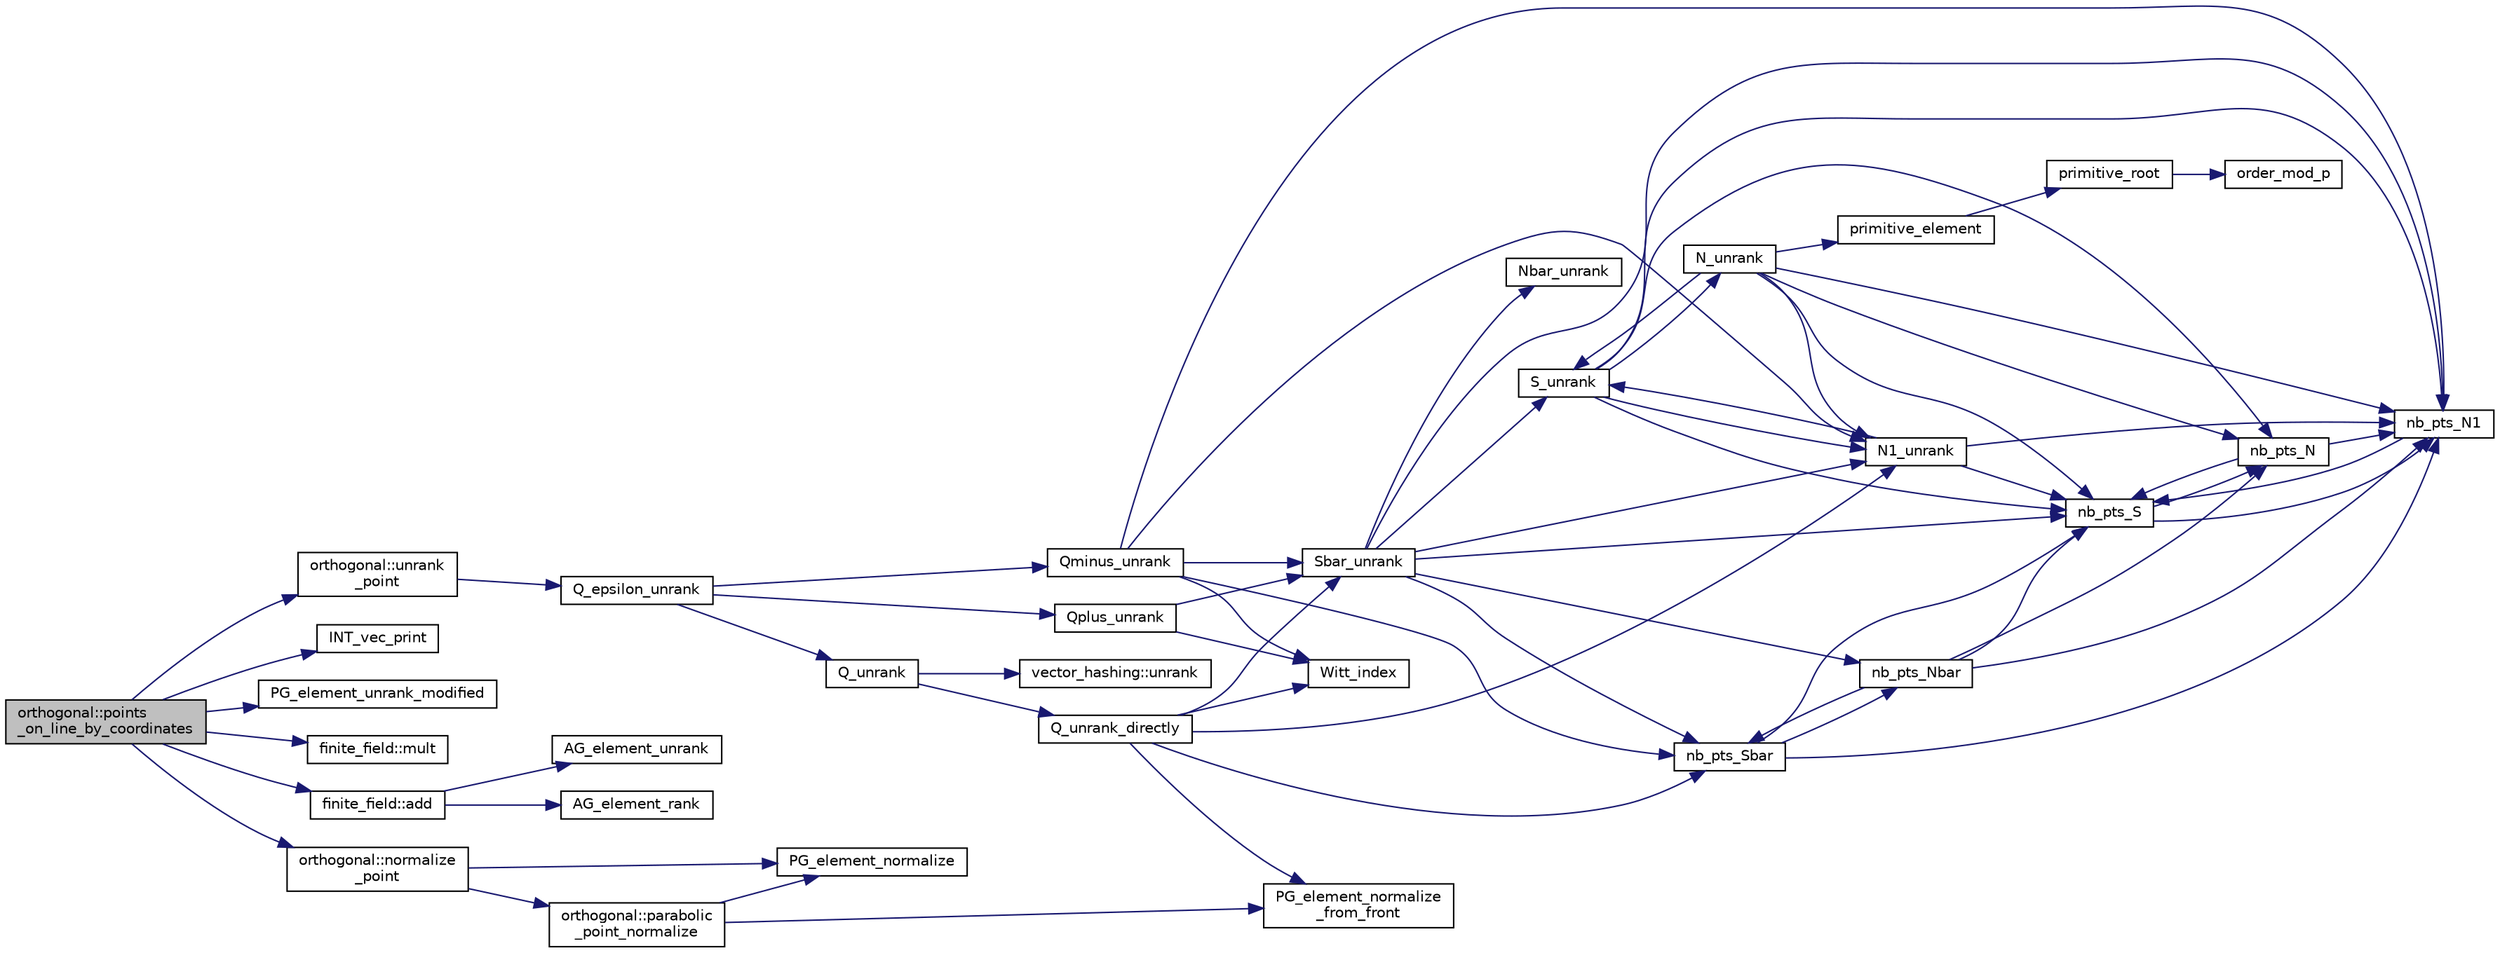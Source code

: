 digraph "orthogonal::points_on_line_by_coordinates"
{
  edge [fontname="Helvetica",fontsize="10",labelfontname="Helvetica",labelfontsize="10"];
  node [fontname="Helvetica",fontsize="10",shape=record];
  rankdir="LR";
  Node36634 [label="orthogonal::points\l_on_line_by_coordinates",height=0.2,width=0.4,color="black", fillcolor="grey75", style="filled", fontcolor="black"];
  Node36634 -> Node36635 [color="midnightblue",fontsize="10",style="solid",fontname="Helvetica"];
  Node36635 [label="orthogonal::unrank\l_point",height=0.2,width=0.4,color="black", fillcolor="white", style="filled",URL="$d7/daa/classorthogonal.html#ab655117100f7c66c19817b84ac5ac0a0"];
  Node36635 -> Node36636 [color="midnightblue",fontsize="10",style="solid",fontname="Helvetica"];
  Node36636 [label="Q_epsilon_unrank",height=0.2,width=0.4,color="black", fillcolor="white", style="filled",URL="$d4/d67/geometry_8h.html#af162c4d30d4a6528299e37551c353e7b"];
  Node36636 -> Node36637 [color="midnightblue",fontsize="10",style="solid",fontname="Helvetica"];
  Node36637 [label="Q_unrank",height=0.2,width=0.4,color="black", fillcolor="white", style="filled",URL="$db/da0/lib_2foundations_2geometry_2orthogonal__points_8_c.html#a6d02923d5b54ef796934e753e6f5b65b"];
  Node36637 -> Node36638 [color="midnightblue",fontsize="10",style="solid",fontname="Helvetica"];
  Node36638 [label="vector_hashing::unrank",height=0.2,width=0.4,color="black", fillcolor="white", style="filled",URL="$d8/daa/classvector__hashing.html#abbebd3a96a6d27a34b9b49af99e2ed3d"];
  Node36637 -> Node36639 [color="midnightblue",fontsize="10",style="solid",fontname="Helvetica"];
  Node36639 [label="Q_unrank_directly",height=0.2,width=0.4,color="black", fillcolor="white", style="filled",URL="$db/da0/lib_2foundations_2geometry_2orthogonal__points_8_c.html#a105e7e72249e78fcf0785c69099d90ce"];
  Node36639 -> Node36640 [color="midnightblue",fontsize="10",style="solid",fontname="Helvetica"];
  Node36640 [label="Witt_index",height=0.2,width=0.4,color="black", fillcolor="white", style="filled",URL="$db/da0/lib_2foundations_2geometry_2orthogonal__points_8_c.html#ab3483ecb9859a6758f82b5327da50534"];
  Node36639 -> Node36641 [color="midnightblue",fontsize="10",style="solid",fontname="Helvetica"];
  Node36641 [label="nb_pts_Sbar",height=0.2,width=0.4,color="black", fillcolor="white", style="filled",URL="$db/da0/lib_2foundations_2geometry_2orthogonal__points_8_c.html#a986dda26505c9934c771578b084f67cc"];
  Node36641 -> Node36642 [color="midnightblue",fontsize="10",style="solid",fontname="Helvetica"];
  Node36642 [label="nb_pts_S",height=0.2,width=0.4,color="black", fillcolor="white", style="filled",URL="$db/da0/lib_2foundations_2geometry_2orthogonal__points_8_c.html#a9bc3dec6e722644d182738102c3e04f3"];
  Node36642 -> Node36643 [color="midnightblue",fontsize="10",style="solid",fontname="Helvetica"];
  Node36643 [label="nb_pts_N",height=0.2,width=0.4,color="black", fillcolor="white", style="filled",URL="$db/da0/lib_2foundations_2geometry_2orthogonal__points_8_c.html#a93e16898c27b1d1c0a6405a7b0615ba6"];
  Node36643 -> Node36642 [color="midnightblue",fontsize="10",style="solid",fontname="Helvetica"];
  Node36643 -> Node36644 [color="midnightblue",fontsize="10",style="solid",fontname="Helvetica"];
  Node36644 [label="nb_pts_N1",height=0.2,width=0.4,color="black", fillcolor="white", style="filled",URL="$db/da0/lib_2foundations_2geometry_2orthogonal__points_8_c.html#ae0f2e1c76523db67b4ec9629ccc35bc6"];
  Node36644 -> Node36642 [color="midnightblue",fontsize="10",style="solid",fontname="Helvetica"];
  Node36642 -> Node36644 [color="midnightblue",fontsize="10",style="solid",fontname="Helvetica"];
  Node36641 -> Node36645 [color="midnightblue",fontsize="10",style="solid",fontname="Helvetica"];
  Node36645 [label="nb_pts_Nbar",height=0.2,width=0.4,color="black", fillcolor="white", style="filled",URL="$db/da0/lib_2foundations_2geometry_2orthogonal__points_8_c.html#a51b4684a176c6841fd3cd6c34c684c2c"];
  Node36645 -> Node36641 [color="midnightblue",fontsize="10",style="solid",fontname="Helvetica"];
  Node36645 -> Node36643 [color="midnightblue",fontsize="10",style="solid",fontname="Helvetica"];
  Node36645 -> Node36642 [color="midnightblue",fontsize="10",style="solid",fontname="Helvetica"];
  Node36645 -> Node36644 [color="midnightblue",fontsize="10",style="solid",fontname="Helvetica"];
  Node36641 -> Node36644 [color="midnightblue",fontsize="10",style="solid",fontname="Helvetica"];
  Node36639 -> Node36646 [color="midnightblue",fontsize="10",style="solid",fontname="Helvetica"];
  Node36646 [label="Sbar_unrank",height=0.2,width=0.4,color="black", fillcolor="white", style="filled",URL="$db/da0/lib_2foundations_2geometry_2orthogonal__points_8_c.html#a65d9b9ccfff12dd92f4f4e8360701c98"];
  Node36646 -> Node36641 [color="midnightblue",fontsize="10",style="solid",fontname="Helvetica"];
  Node36646 -> Node36642 [color="midnightblue",fontsize="10",style="solid",fontname="Helvetica"];
  Node36646 -> Node36647 [color="midnightblue",fontsize="10",style="solid",fontname="Helvetica"];
  Node36647 [label="S_unrank",height=0.2,width=0.4,color="black", fillcolor="white", style="filled",URL="$db/da0/lib_2foundations_2geometry_2orthogonal__points_8_c.html#a18964a35af25f1b4a85f4eaeb1543d92"];
  Node36647 -> Node36642 [color="midnightblue",fontsize="10",style="solid",fontname="Helvetica"];
  Node36647 -> Node36643 [color="midnightblue",fontsize="10",style="solid",fontname="Helvetica"];
  Node36647 -> Node36644 [color="midnightblue",fontsize="10",style="solid",fontname="Helvetica"];
  Node36647 -> Node36648 [color="midnightblue",fontsize="10",style="solid",fontname="Helvetica"];
  Node36648 [label="N_unrank",height=0.2,width=0.4,color="black", fillcolor="white", style="filled",URL="$db/da0/lib_2foundations_2geometry_2orthogonal__points_8_c.html#ab79724bd19da3bc1b383550113f9d7aa"];
  Node36648 -> Node36642 [color="midnightblue",fontsize="10",style="solid",fontname="Helvetica"];
  Node36648 -> Node36643 [color="midnightblue",fontsize="10",style="solid",fontname="Helvetica"];
  Node36648 -> Node36647 [color="midnightblue",fontsize="10",style="solid",fontname="Helvetica"];
  Node36648 -> Node36644 [color="midnightblue",fontsize="10",style="solid",fontname="Helvetica"];
  Node36648 -> Node36649 [color="midnightblue",fontsize="10",style="solid",fontname="Helvetica"];
  Node36649 [label="N1_unrank",height=0.2,width=0.4,color="black", fillcolor="white", style="filled",URL="$db/da0/lib_2foundations_2geometry_2orthogonal__points_8_c.html#aa9427e27f7f207c1baff3a34cc5d78cf"];
  Node36649 -> Node36642 [color="midnightblue",fontsize="10",style="solid",fontname="Helvetica"];
  Node36649 -> Node36644 [color="midnightblue",fontsize="10",style="solid",fontname="Helvetica"];
  Node36649 -> Node36647 [color="midnightblue",fontsize="10",style="solid",fontname="Helvetica"];
  Node36648 -> Node36650 [color="midnightblue",fontsize="10",style="solid",fontname="Helvetica"];
  Node36650 [label="primitive_element",height=0.2,width=0.4,color="black", fillcolor="white", style="filled",URL="$db/da0/lib_2foundations_2geometry_2orthogonal__points_8_c.html#a97350390ec02c8cd9f54751708e28768"];
  Node36650 -> Node36651 [color="midnightblue",fontsize="10",style="solid",fontname="Helvetica"];
  Node36651 [label="primitive_root",height=0.2,width=0.4,color="black", fillcolor="white", style="filled",URL="$de/dc5/algebra__and__number__theory_8h.html#a0b6f7619d12ff2c4e60b852b820b0972"];
  Node36651 -> Node36652 [color="midnightblue",fontsize="10",style="solid",fontname="Helvetica"];
  Node36652 [label="order_mod_p",height=0.2,width=0.4,color="black", fillcolor="white", style="filled",URL="$df/dda/number__theory_8_c.html#aa38aa7e68ab81726a4462995135456b2"];
  Node36647 -> Node36649 [color="midnightblue",fontsize="10",style="solid",fontname="Helvetica"];
  Node36646 -> Node36645 [color="midnightblue",fontsize="10",style="solid",fontname="Helvetica"];
  Node36646 -> Node36644 [color="midnightblue",fontsize="10",style="solid",fontname="Helvetica"];
  Node36646 -> Node36653 [color="midnightblue",fontsize="10",style="solid",fontname="Helvetica"];
  Node36653 [label="Nbar_unrank",height=0.2,width=0.4,color="black", fillcolor="white", style="filled",URL="$db/da0/lib_2foundations_2geometry_2orthogonal__points_8_c.html#ad641d8fb061c898a2c18266e263fb278"];
  Node36646 -> Node36649 [color="midnightblue",fontsize="10",style="solid",fontname="Helvetica"];
  Node36639 -> Node36654 [color="midnightblue",fontsize="10",style="solid",fontname="Helvetica"];
  Node36654 [label="PG_element_normalize\l_from_front",height=0.2,width=0.4,color="black", fillcolor="white", style="filled",URL="$d4/d67/geometry_8h.html#af675caf5f9975573455c8d93cb56bf95"];
  Node36639 -> Node36649 [color="midnightblue",fontsize="10",style="solid",fontname="Helvetica"];
  Node36636 -> Node36655 [color="midnightblue",fontsize="10",style="solid",fontname="Helvetica"];
  Node36655 [label="Qplus_unrank",height=0.2,width=0.4,color="black", fillcolor="white", style="filled",URL="$db/da0/lib_2foundations_2geometry_2orthogonal__points_8_c.html#ad50512edd586919700e033744b4a03c8"];
  Node36655 -> Node36640 [color="midnightblue",fontsize="10",style="solid",fontname="Helvetica"];
  Node36655 -> Node36646 [color="midnightblue",fontsize="10",style="solid",fontname="Helvetica"];
  Node36636 -> Node36656 [color="midnightblue",fontsize="10",style="solid",fontname="Helvetica"];
  Node36656 [label="Qminus_unrank",height=0.2,width=0.4,color="black", fillcolor="white", style="filled",URL="$db/da0/lib_2foundations_2geometry_2orthogonal__points_8_c.html#ac2dd18f435ab479095b836a483c12c7d"];
  Node36656 -> Node36640 [color="midnightblue",fontsize="10",style="solid",fontname="Helvetica"];
  Node36656 -> Node36641 [color="midnightblue",fontsize="10",style="solid",fontname="Helvetica"];
  Node36656 -> Node36646 [color="midnightblue",fontsize="10",style="solid",fontname="Helvetica"];
  Node36656 -> Node36644 [color="midnightblue",fontsize="10",style="solid",fontname="Helvetica"];
  Node36656 -> Node36649 [color="midnightblue",fontsize="10",style="solid",fontname="Helvetica"];
  Node36634 -> Node36657 [color="midnightblue",fontsize="10",style="solid",fontname="Helvetica"];
  Node36657 [label="INT_vec_print",height=0.2,width=0.4,color="black", fillcolor="white", style="filled",URL="$df/dbf/sajeeb_8_c.html#a79a5901af0b47dd0d694109543c027fe"];
  Node36634 -> Node36658 [color="midnightblue",fontsize="10",style="solid",fontname="Helvetica"];
  Node36658 [label="PG_element_unrank_modified",height=0.2,width=0.4,color="black", fillcolor="white", style="filled",URL="$d4/d67/geometry_8h.html#a83ae9b605d496f6a90345303f6efae64"];
  Node36634 -> Node36659 [color="midnightblue",fontsize="10",style="solid",fontname="Helvetica"];
  Node36659 [label="finite_field::mult",height=0.2,width=0.4,color="black", fillcolor="white", style="filled",URL="$df/d5a/classfinite__field.html#a24fb5917aa6d4d656fd855b7f44a13b0"];
  Node36634 -> Node36660 [color="midnightblue",fontsize="10",style="solid",fontname="Helvetica"];
  Node36660 [label="finite_field::add",height=0.2,width=0.4,color="black", fillcolor="white", style="filled",URL="$df/d5a/classfinite__field.html#a8f12328a27500f3c7be0c849ebbc9d14"];
  Node36660 -> Node36661 [color="midnightblue",fontsize="10",style="solid",fontname="Helvetica"];
  Node36661 [label="AG_element_unrank",height=0.2,width=0.4,color="black", fillcolor="white", style="filled",URL="$d4/d67/geometry_8h.html#a4a33b86c87b2879b97cfa1327abe2885"];
  Node36660 -> Node36662 [color="midnightblue",fontsize="10",style="solid",fontname="Helvetica"];
  Node36662 [label="AG_element_rank",height=0.2,width=0.4,color="black", fillcolor="white", style="filled",URL="$d4/d67/geometry_8h.html#ab2ac908d07dd8038fd996e26bdc75c17"];
  Node36634 -> Node36663 [color="midnightblue",fontsize="10",style="solid",fontname="Helvetica"];
  Node36663 [label="orthogonal::normalize\l_point",height=0.2,width=0.4,color="black", fillcolor="white", style="filled",URL="$d7/daa/classorthogonal.html#a1f3776fdc50b810a0a0fcee692fb154f"];
  Node36663 -> Node36664 [color="midnightblue",fontsize="10",style="solid",fontname="Helvetica"];
  Node36664 [label="PG_element_normalize",height=0.2,width=0.4,color="black", fillcolor="white", style="filled",URL="$d4/d67/geometry_8h.html#a5a4c3c1158bad6bab0d786c616bd0996"];
  Node36663 -> Node36665 [color="midnightblue",fontsize="10",style="solid",fontname="Helvetica"];
  Node36665 [label="orthogonal::parabolic\l_point_normalize",height=0.2,width=0.4,color="black", fillcolor="white", style="filled",URL="$d7/daa/classorthogonal.html#a2a705e8d2729a3fa15663084d2bb8ab8"];
  Node36665 -> Node36654 [color="midnightblue",fontsize="10",style="solid",fontname="Helvetica"];
  Node36665 -> Node36664 [color="midnightblue",fontsize="10",style="solid",fontname="Helvetica"];
}
